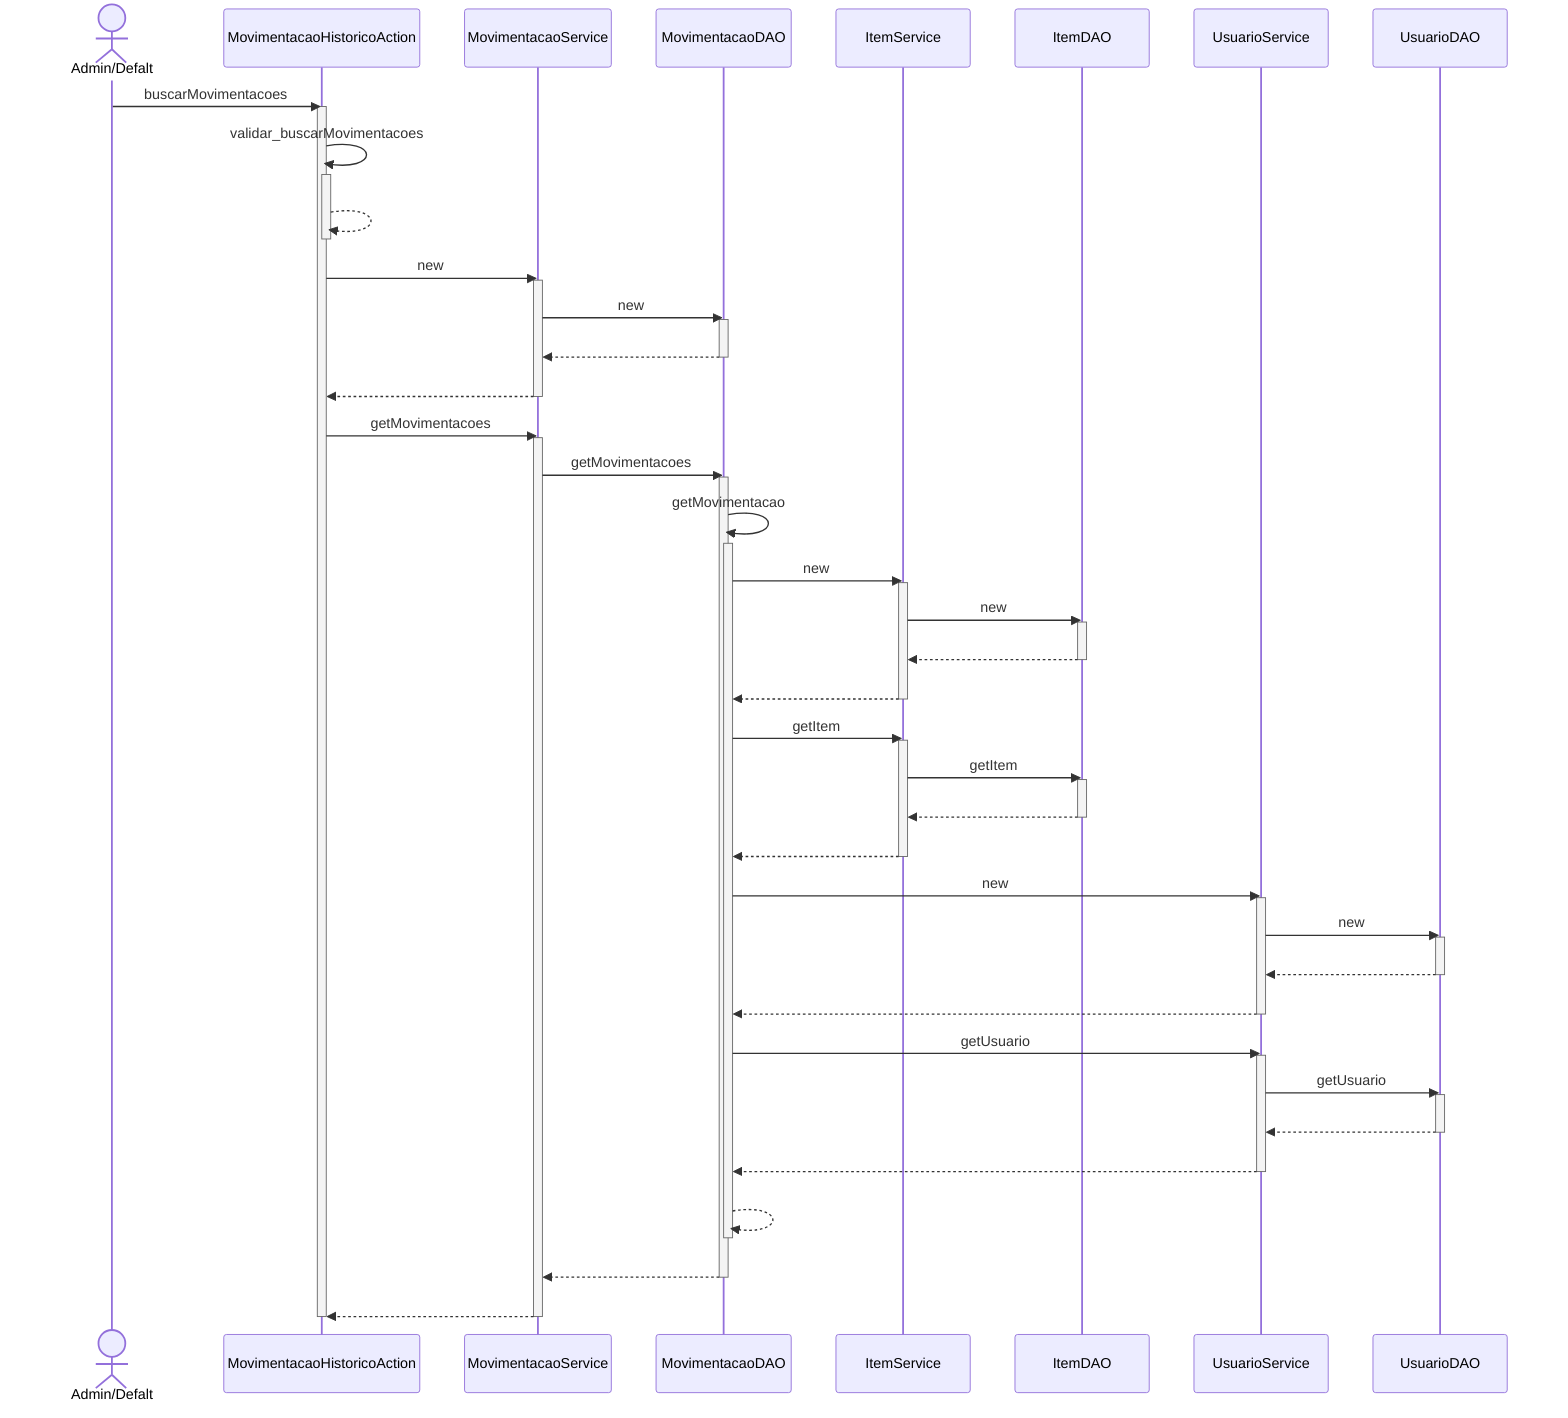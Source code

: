 sequenceDiagram
actor AD as Admin/Defalt
AD ->> MovimentacaoHistoricoAction : buscarMovimentacoes
activate MovimentacaoHistoricoAction
MovimentacaoHistoricoAction ->> MovimentacaoHistoricoAction : validar_buscarMovimentacoes
activate MovimentacaoHistoricoAction
MovimentacaoHistoricoAction -->> MovimentacaoHistoricoAction : #32; 
deactivate MovimentacaoHistoricoAction
MovimentacaoHistoricoAction ->> MovimentacaoService : new
activate MovimentacaoService
MovimentacaoService ->> MovimentacaoDAO : new
activate MovimentacaoDAO
MovimentacaoDAO -->> MovimentacaoService : #32; 
deactivate MovimentacaoDAO
MovimentacaoService -->> MovimentacaoHistoricoAction : #32; 
deactivate MovimentacaoService
MovimentacaoHistoricoAction ->> MovimentacaoService : getMovimentacoes
activate MovimentacaoService
MovimentacaoService ->> MovimentacaoDAO : getMovimentacoes
activate MovimentacaoDAO
MovimentacaoDAO ->> MovimentacaoDAO : getMovimentacao
activate MovimentacaoDAO
MovimentacaoDAO ->> ItemService : new
activate ItemService
ItemService ->> ItemDAO : new
activate ItemDAO
ItemDAO -->> ItemService : #32; 
deactivate ItemDAO
ItemService -->> MovimentacaoDAO : #32; 
deactivate ItemService
MovimentacaoDAO ->> ItemService : getItem
activate ItemService
ItemService ->> ItemDAO : getItem
activate ItemDAO
ItemDAO -->> ItemService : #32; 
deactivate ItemDAO
ItemService -->> MovimentacaoDAO : #32; 
deactivate ItemService
MovimentacaoDAO ->> UsuarioService : new
activate UsuarioService
UsuarioService ->> UsuarioDAO : new
activate UsuarioDAO
UsuarioDAO -->> UsuarioService : #32; 
deactivate UsuarioDAO
UsuarioService -->> MovimentacaoDAO : #32; 
deactivate UsuarioService
MovimentacaoDAO ->> UsuarioService : getUsuario
activate UsuarioService
UsuarioService ->> UsuarioDAO : getUsuario
activate UsuarioDAO
UsuarioDAO -->> UsuarioService : #32; 
deactivate UsuarioDAO
UsuarioService -->> MovimentacaoDAO : #32; 
deactivate UsuarioService
MovimentacaoDAO -->> MovimentacaoDAO : #32; 
deactivate MovimentacaoDAO
MovimentacaoDAO -->> MovimentacaoService : #32; 
deactivate MovimentacaoDAO
MovimentacaoService -->> MovimentacaoHistoricoAction : #32; 
deactivate MovimentacaoService
deactivate MovimentacaoHistoricoAction